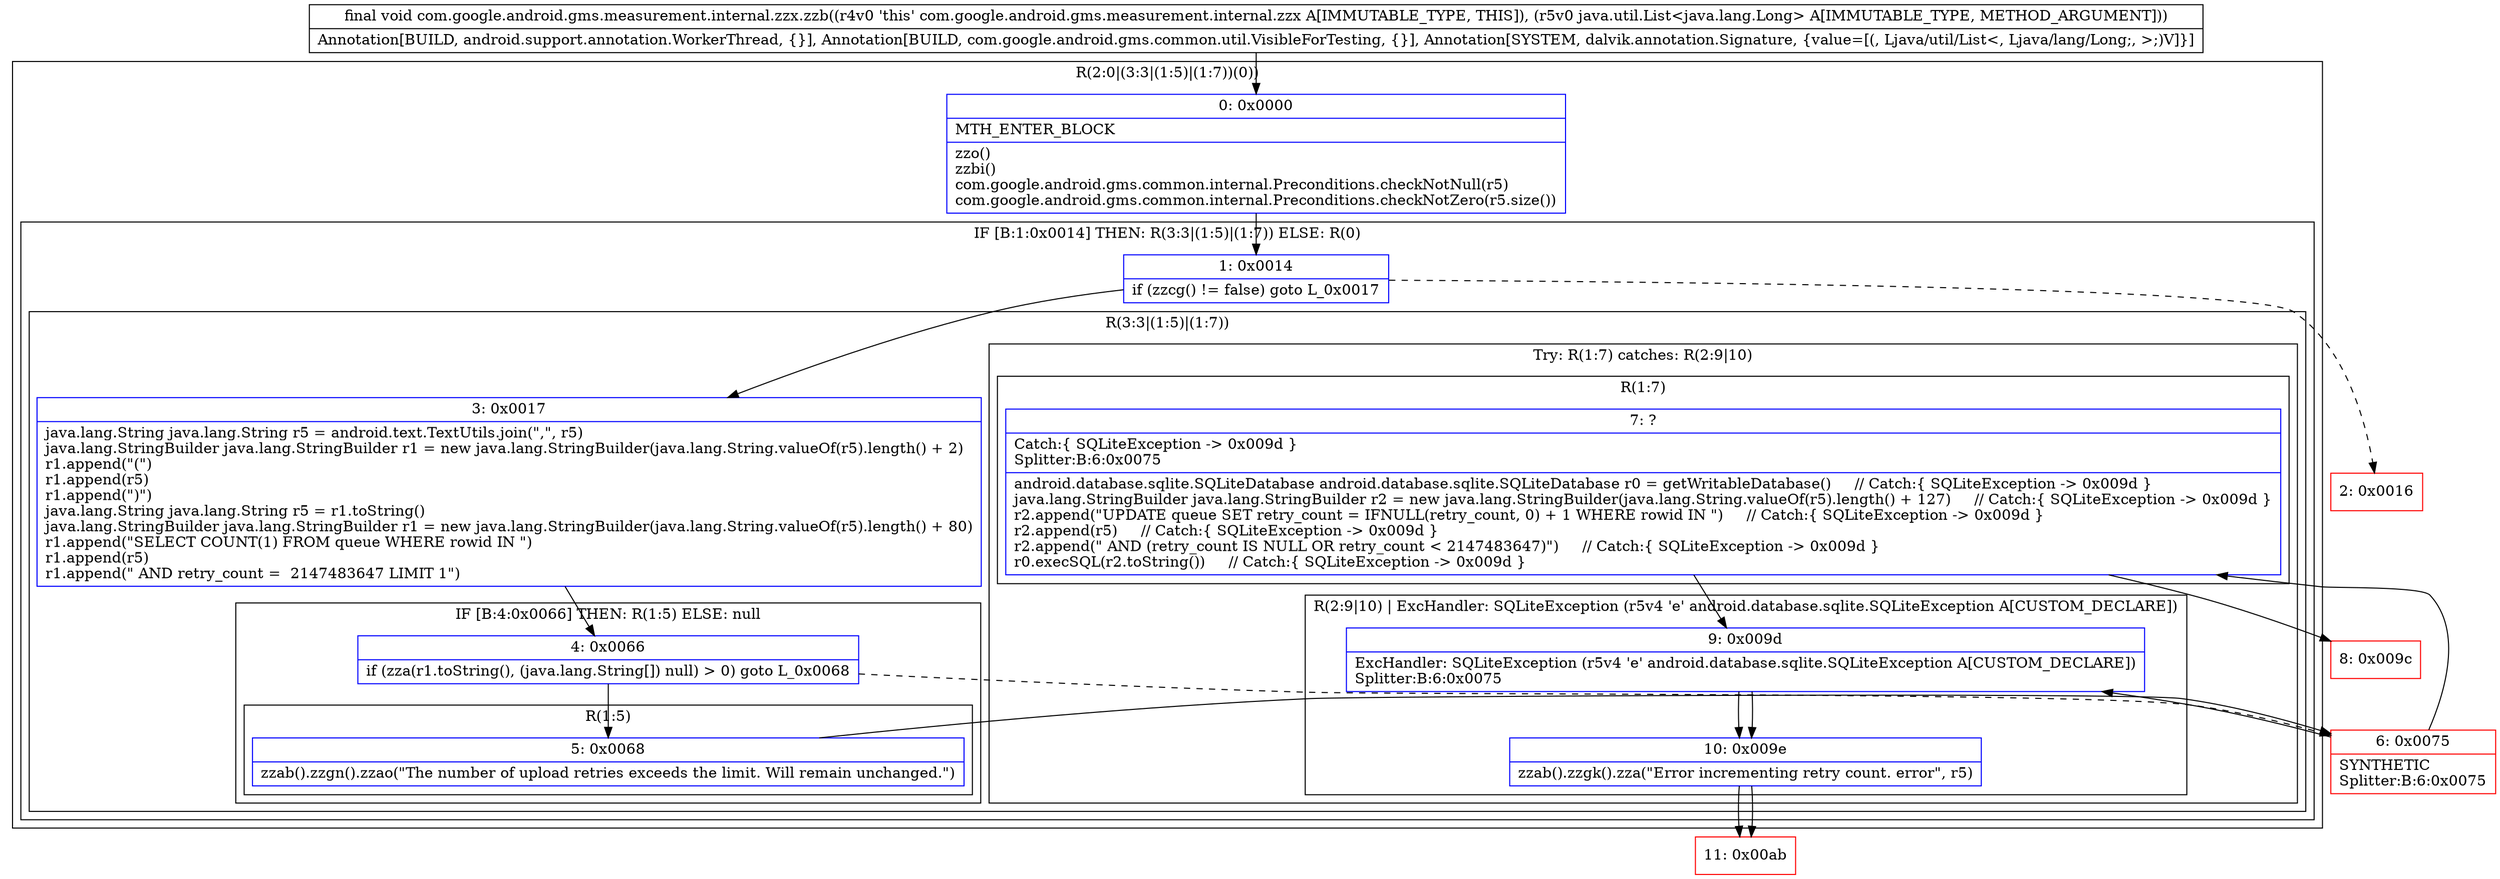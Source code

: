 digraph "CFG forcom.google.android.gms.measurement.internal.zzx.zzb(Ljava\/util\/List;)V" {
subgraph cluster_Region_1449356967 {
label = "R(2:0|(3:3|(1:5)|(1:7))(0))";
node [shape=record,color=blue];
Node_0 [shape=record,label="{0\:\ 0x0000|MTH_ENTER_BLOCK\l|zzo()\lzzbi()\lcom.google.android.gms.common.internal.Preconditions.checkNotNull(r5)\lcom.google.android.gms.common.internal.Preconditions.checkNotZero(r5.size())\l}"];
subgraph cluster_IfRegion_1614328784 {
label = "IF [B:1:0x0014] THEN: R(3:3|(1:5)|(1:7)) ELSE: R(0)";
node [shape=record,color=blue];
Node_1 [shape=record,label="{1\:\ 0x0014|if (zzcg() != false) goto L_0x0017\l}"];
subgraph cluster_Region_1688419669 {
label = "R(3:3|(1:5)|(1:7))";
node [shape=record,color=blue];
Node_3 [shape=record,label="{3\:\ 0x0017|java.lang.String java.lang.String r5 = android.text.TextUtils.join(\",\", r5)\ljava.lang.StringBuilder java.lang.StringBuilder r1 = new java.lang.StringBuilder(java.lang.String.valueOf(r5).length() + 2)\lr1.append(\"(\")\lr1.append(r5)\lr1.append(\")\")\ljava.lang.String java.lang.String r5 = r1.toString()\ljava.lang.StringBuilder java.lang.StringBuilder r1 = new java.lang.StringBuilder(java.lang.String.valueOf(r5).length() + 80)\lr1.append(\"SELECT COUNT(1) FROM queue WHERE rowid IN \")\lr1.append(r5)\lr1.append(\" AND retry_count =  2147483647 LIMIT 1\")\l}"];
subgraph cluster_IfRegion_1453103925 {
label = "IF [B:4:0x0066] THEN: R(1:5) ELSE: null";
node [shape=record,color=blue];
Node_4 [shape=record,label="{4\:\ 0x0066|if (zza(r1.toString(), (java.lang.String[]) null) \> 0) goto L_0x0068\l}"];
subgraph cluster_Region_509529215 {
label = "R(1:5)";
node [shape=record,color=blue];
Node_5 [shape=record,label="{5\:\ 0x0068|zzab().zzgn().zzao(\"The number of upload retries exceeds the limit. Will remain unchanged.\")\l}"];
}
}
subgraph cluster_TryCatchRegion_2000309090 {
label = "Try: R(1:7) catches: R(2:9|10)";
node [shape=record,color=blue];
subgraph cluster_Region_1782983065 {
label = "R(1:7)";
node [shape=record,color=blue];
Node_7 [shape=record,label="{7\:\ ?|Catch:\{ SQLiteException \-\> 0x009d \}\lSplitter:B:6:0x0075\l|android.database.sqlite.SQLiteDatabase android.database.sqlite.SQLiteDatabase r0 = getWritableDatabase()     \/\/ Catch:\{ SQLiteException \-\> 0x009d \}\ljava.lang.StringBuilder java.lang.StringBuilder r2 = new java.lang.StringBuilder(java.lang.String.valueOf(r5).length() + 127)     \/\/ Catch:\{ SQLiteException \-\> 0x009d \}\lr2.append(\"UPDATE queue SET retry_count = IFNULL(retry_count, 0) + 1 WHERE rowid IN \")     \/\/ Catch:\{ SQLiteException \-\> 0x009d \}\lr2.append(r5)     \/\/ Catch:\{ SQLiteException \-\> 0x009d \}\lr2.append(\" AND (retry_count IS NULL OR retry_count \< 2147483647)\")     \/\/ Catch:\{ SQLiteException \-\> 0x009d \}\lr0.execSQL(r2.toString())     \/\/ Catch:\{ SQLiteException \-\> 0x009d \}\l}"];
}
subgraph cluster_Region_987825524 {
label = "R(2:9|10) | ExcHandler: SQLiteException (r5v4 'e' android.database.sqlite.SQLiteException A[CUSTOM_DECLARE])\l";
node [shape=record,color=blue];
Node_9 [shape=record,label="{9\:\ 0x009d|ExcHandler: SQLiteException (r5v4 'e' android.database.sqlite.SQLiteException A[CUSTOM_DECLARE])\lSplitter:B:6:0x0075\l}"];
Node_10 [shape=record,label="{10\:\ 0x009e|zzab().zzgk().zza(\"Error incrementing retry count. error\", r5)\l}"];
}
}
}
subgraph cluster_Region_534939595 {
label = "R(0)";
node [shape=record,color=blue];
}
}
}
subgraph cluster_Region_987825524 {
label = "R(2:9|10) | ExcHandler: SQLiteException (r5v4 'e' android.database.sqlite.SQLiteException A[CUSTOM_DECLARE])\l";
node [shape=record,color=blue];
Node_9 [shape=record,label="{9\:\ 0x009d|ExcHandler: SQLiteException (r5v4 'e' android.database.sqlite.SQLiteException A[CUSTOM_DECLARE])\lSplitter:B:6:0x0075\l}"];
Node_10 [shape=record,label="{10\:\ 0x009e|zzab().zzgk().zza(\"Error incrementing retry count. error\", r5)\l}"];
}
Node_2 [shape=record,color=red,label="{2\:\ 0x0016}"];
Node_6 [shape=record,color=red,label="{6\:\ 0x0075|SYNTHETIC\lSplitter:B:6:0x0075\l}"];
Node_8 [shape=record,color=red,label="{8\:\ 0x009c}"];
Node_11 [shape=record,color=red,label="{11\:\ 0x00ab}"];
MethodNode[shape=record,label="{final void com.google.android.gms.measurement.internal.zzx.zzb((r4v0 'this' com.google.android.gms.measurement.internal.zzx A[IMMUTABLE_TYPE, THIS]), (r5v0 java.util.List\<java.lang.Long\> A[IMMUTABLE_TYPE, METHOD_ARGUMENT]))  | Annotation[BUILD, android.support.annotation.WorkerThread, \{\}], Annotation[BUILD, com.google.android.gms.common.util.VisibleForTesting, \{\}], Annotation[SYSTEM, dalvik.annotation.Signature, \{value=[(, Ljava\/util\/List\<, Ljava\/lang\/Long;, \>;)V]\}]\l}"];
MethodNode -> Node_0;
Node_0 -> Node_1;
Node_1 -> Node_2[style=dashed];
Node_1 -> Node_3;
Node_3 -> Node_4;
Node_4 -> Node_5;
Node_4 -> Node_6[style=dashed];
Node_5 -> Node_6;
Node_7 -> Node_8;
Node_7 -> Node_9;
Node_9 -> Node_10;
Node_10 -> Node_11;
Node_9 -> Node_10;
Node_10 -> Node_11;
Node_6 -> Node_7;
Node_6 -> Node_9;
}


